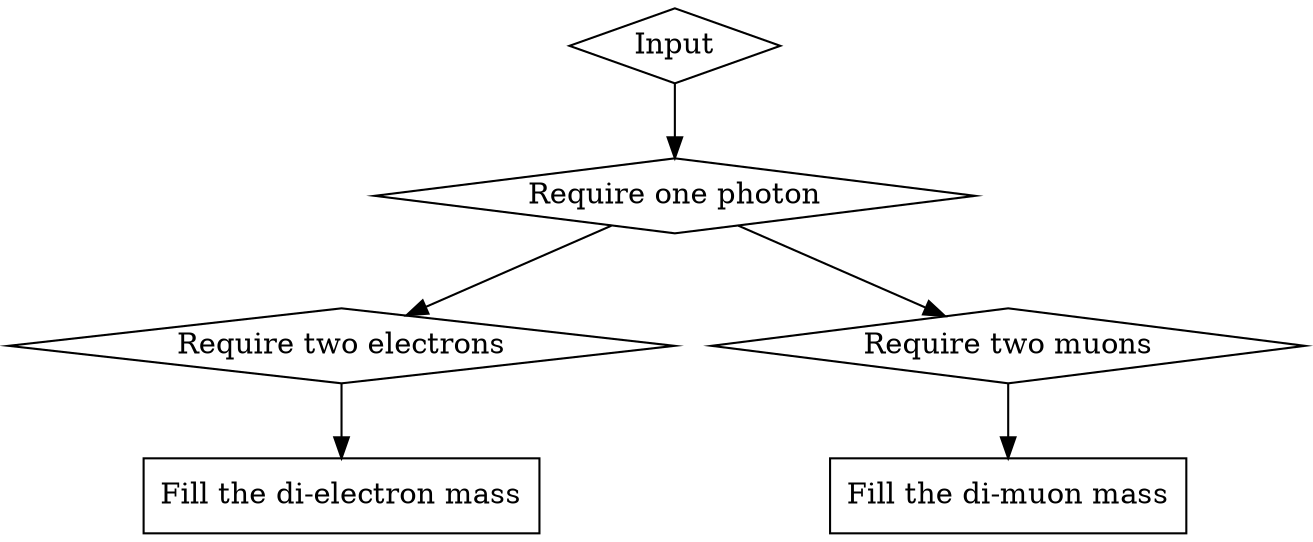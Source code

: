 digraph G {
  0[label="Input" shape=diamond];
  1[label="Require one photon" shape=diamond];
  2[label="Require two electrons" shape=diamond];
  3[label="Fill the di-electron mass" shape=box];
  4[label="Require two muons" shape=diamond];
  5[label="Fill the di-muon mass" shape=box];
  0->1;
  1->2;
  2->3;
  1->4;
  4->5;
}
